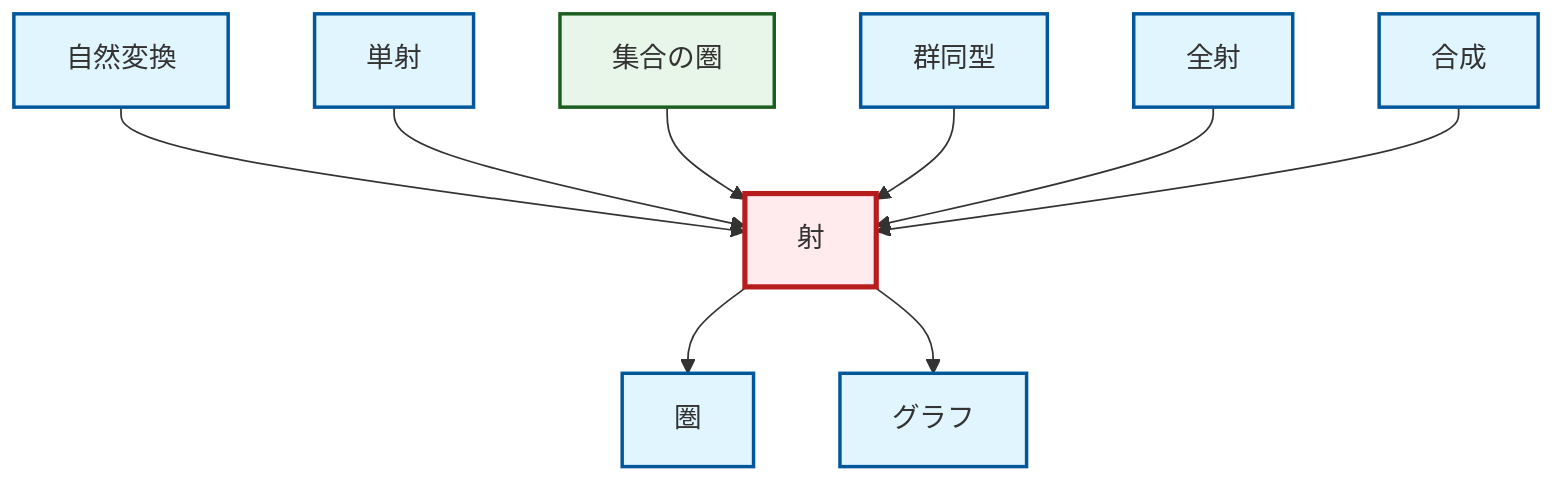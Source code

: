 graph TD
    classDef definition fill:#e1f5fe,stroke:#01579b,stroke-width:2px
    classDef theorem fill:#f3e5f5,stroke:#4a148c,stroke-width:2px
    classDef axiom fill:#fff3e0,stroke:#e65100,stroke-width:2px
    classDef example fill:#e8f5e9,stroke:#1b5e20,stroke-width:2px
    classDef current fill:#ffebee,stroke:#b71c1c,stroke-width:3px
    def-natural-transformation["自然変換"]:::definition
    ex-set-category["集合の圏"]:::example
    def-monomorphism["単射"]:::definition
    def-category["圏"]:::definition
    def-graph["グラフ"]:::definition
    def-composition["合成"]:::definition
    def-morphism["射"]:::definition
    def-isomorphism["群同型"]:::definition
    def-epimorphism["全射"]:::definition
    def-natural-transformation --> def-morphism
    def-morphism --> def-category
    def-monomorphism --> def-morphism
    ex-set-category --> def-morphism
    def-isomorphism --> def-morphism
    def-epimorphism --> def-morphism
    def-morphism --> def-graph
    def-composition --> def-morphism
    class def-morphism current